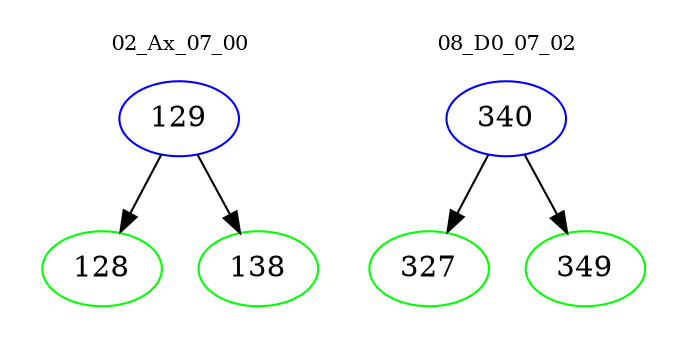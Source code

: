 digraph{
subgraph cluster_0 {
color = white
label = "02_Ax_07_00";
fontsize=10;
T0_129 [label="129", color="blue"]
T0_129 -> T0_128 [color="black"]
T0_128 [label="128", color="green"]
T0_129 -> T0_138 [color="black"]
T0_138 [label="138", color="green"]
}
subgraph cluster_1 {
color = white
label = "08_D0_07_02";
fontsize=10;
T1_340 [label="340", color="blue"]
T1_340 -> T1_327 [color="black"]
T1_327 [label="327", color="green"]
T1_340 -> T1_349 [color="black"]
T1_349 [label="349", color="green"]
}
}
